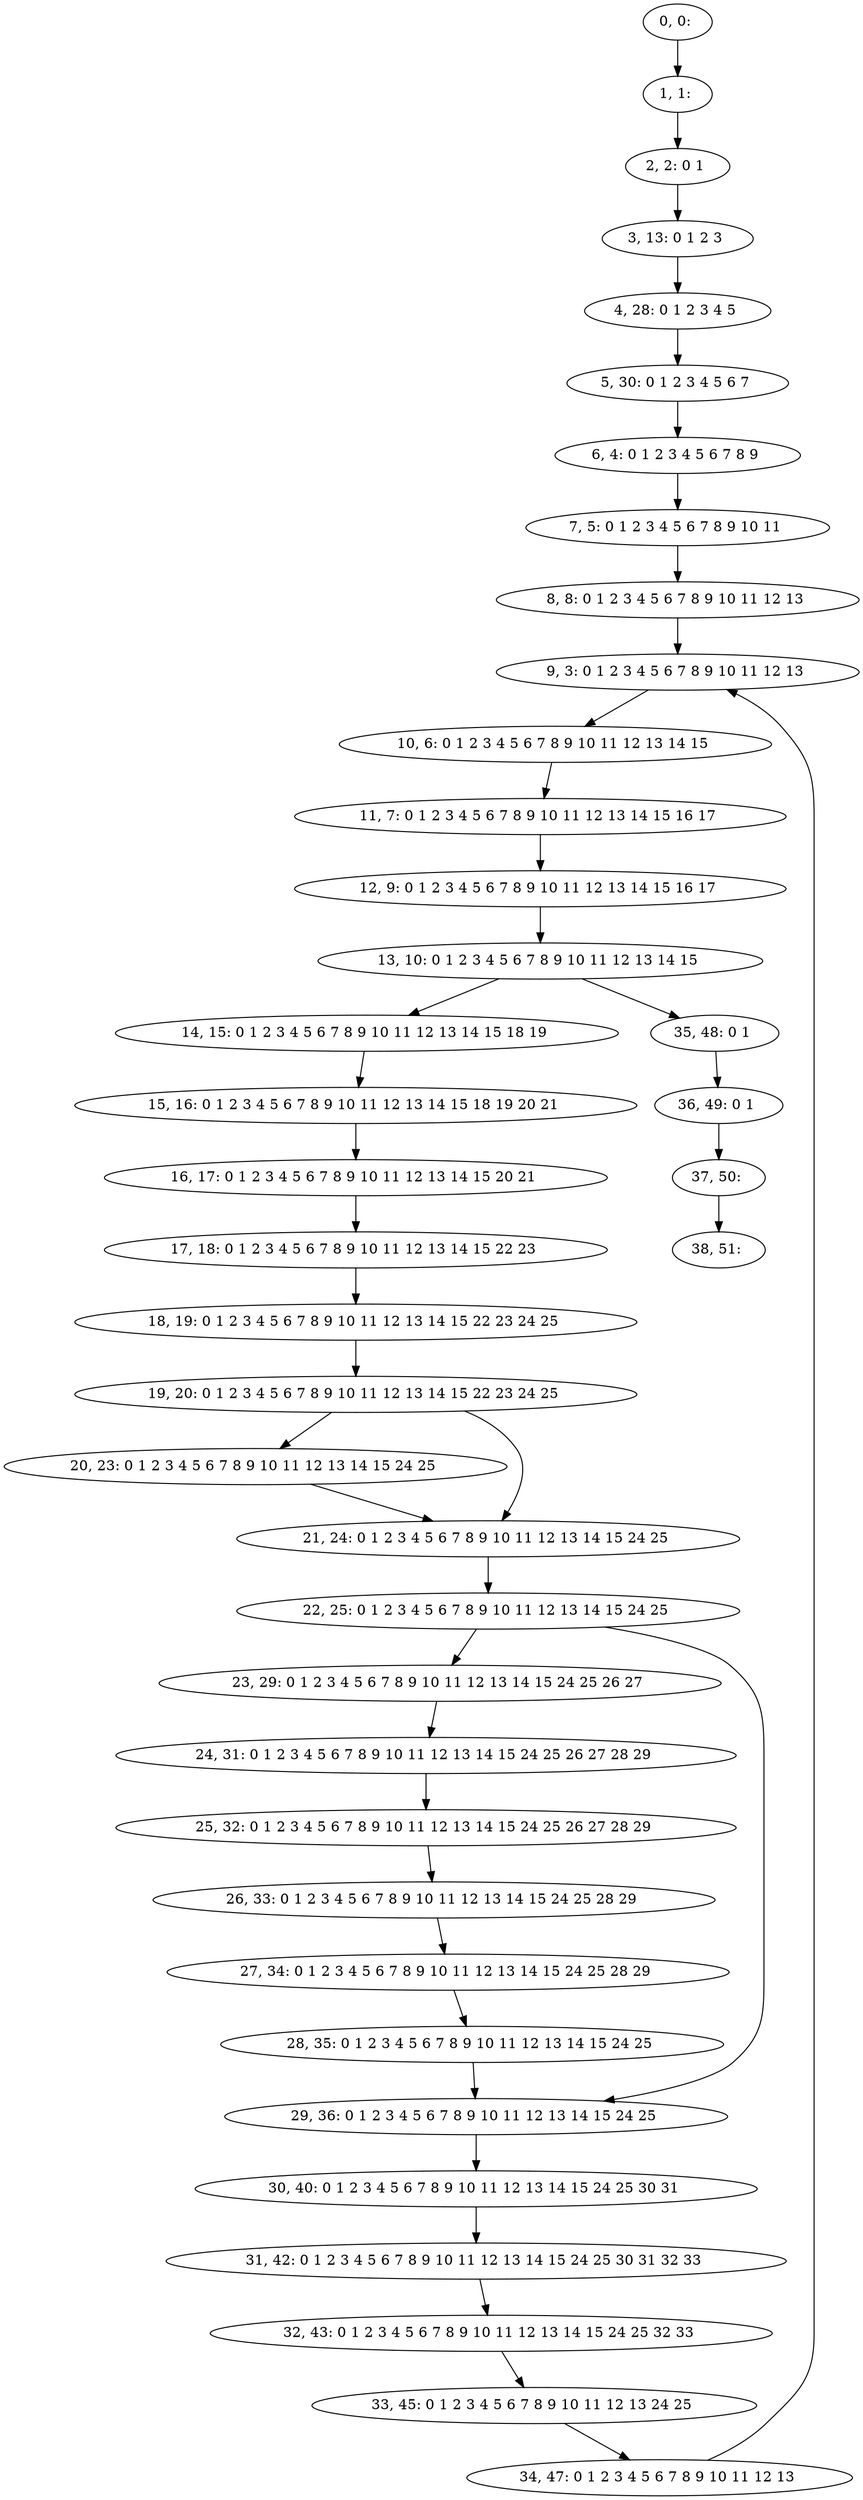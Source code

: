 digraph G {
0[label="0, 0: "];
1[label="1, 1: "];
2[label="2, 2: 0 1 "];
3[label="3, 13: 0 1 2 3 "];
4[label="4, 28: 0 1 2 3 4 5 "];
5[label="5, 30: 0 1 2 3 4 5 6 7 "];
6[label="6, 4: 0 1 2 3 4 5 6 7 8 9 "];
7[label="7, 5: 0 1 2 3 4 5 6 7 8 9 10 11 "];
8[label="8, 8: 0 1 2 3 4 5 6 7 8 9 10 11 12 13 "];
9[label="9, 3: 0 1 2 3 4 5 6 7 8 9 10 11 12 13 "];
10[label="10, 6: 0 1 2 3 4 5 6 7 8 9 10 11 12 13 14 15 "];
11[label="11, 7: 0 1 2 3 4 5 6 7 8 9 10 11 12 13 14 15 16 17 "];
12[label="12, 9: 0 1 2 3 4 5 6 7 8 9 10 11 12 13 14 15 16 17 "];
13[label="13, 10: 0 1 2 3 4 5 6 7 8 9 10 11 12 13 14 15 "];
14[label="14, 15: 0 1 2 3 4 5 6 7 8 9 10 11 12 13 14 15 18 19 "];
15[label="15, 16: 0 1 2 3 4 5 6 7 8 9 10 11 12 13 14 15 18 19 20 21 "];
16[label="16, 17: 0 1 2 3 4 5 6 7 8 9 10 11 12 13 14 15 20 21 "];
17[label="17, 18: 0 1 2 3 4 5 6 7 8 9 10 11 12 13 14 15 22 23 "];
18[label="18, 19: 0 1 2 3 4 5 6 7 8 9 10 11 12 13 14 15 22 23 24 25 "];
19[label="19, 20: 0 1 2 3 4 5 6 7 8 9 10 11 12 13 14 15 22 23 24 25 "];
20[label="20, 23: 0 1 2 3 4 5 6 7 8 9 10 11 12 13 14 15 24 25 "];
21[label="21, 24: 0 1 2 3 4 5 6 7 8 9 10 11 12 13 14 15 24 25 "];
22[label="22, 25: 0 1 2 3 4 5 6 7 8 9 10 11 12 13 14 15 24 25 "];
23[label="23, 29: 0 1 2 3 4 5 6 7 8 9 10 11 12 13 14 15 24 25 26 27 "];
24[label="24, 31: 0 1 2 3 4 5 6 7 8 9 10 11 12 13 14 15 24 25 26 27 28 29 "];
25[label="25, 32: 0 1 2 3 4 5 6 7 8 9 10 11 12 13 14 15 24 25 26 27 28 29 "];
26[label="26, 33: 0 1 2 3 4 5 6 7 8 9 10 11 12 13 14 15 24 25 28 29 "];
27[label="27, 34: 0 1 2 3 4 5 6 7 8 9 10 11 12 13 14 15 24 25 28 29 "];
28[label="28, 35: 0 1 2 3 4 5 6 7 8 9 10 11 12 13 14 15 24 25 "];
29[label="29, 36: 0 1 2 3 4 5 6 7 8 9 10 11 12 13 14 15 24 25 "];
30[label="30, 40: 0 1 2 3 4 5 6 7 8 9 10 11 12 13 14 15 24 25 30 31 "];
31[label="31, 42: 0 1 2 3 4 5 6 7 8 9 10 11 12 13 14 15 24 25 30 31 32 33 "];
32[label="32, 43: 0 1 2 3 4 5 6 7 8 9 10 11 12 13 14 15 24 25 32 33 "];
33[label="33, 45: 0 1 2 3 4 5 6 7 8 9 10 11 12 13 24 25 "];
34[label="34, 47: 0 1 2 3 4 5 6 7 8 9 10 11 12 13 "];
35[label="35, 48: 0 1 "];
36[label="36, 49: 0 1 "];
37[label="37, 50: "];
38[label="38, 51: "];
0->1 ;
1->2 ;
2->3 ;
3->4 ;
4->5 ;
5->6 ;
6->7 ;
7->8 ;
8->9 ;
9->10 ;
10->11 ;
11->12 ;
12->13 ;
13->14 ;
13->35 ;
14->15 ;
15->16 ;
16->17 ;
17->18 ;
18->19 ;
19->20 ;
19->21 ;
20->21 ;
21->22 ;
22->23 ;
22->29 ;
23->24 ;
24->25 ;
25->26 ;
26->27 ;
27->28 ;
28->29 ;
29->30 ;
30->31 ;
31->32 ;
32->33 ;
33->34 ;
34->9 ;
35->36 ;
36->37 ;
37->38 ;
}
